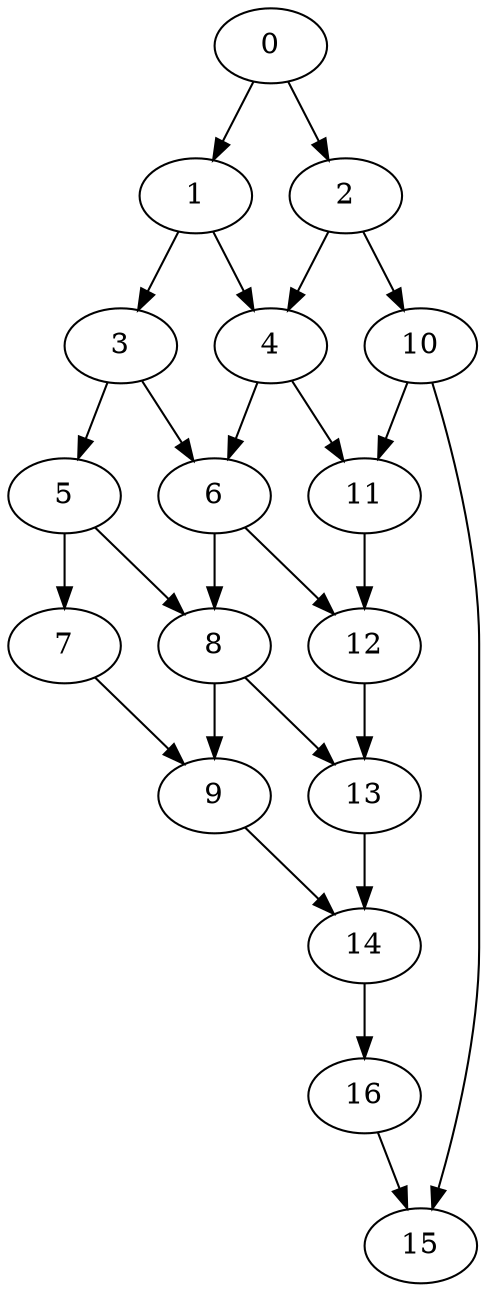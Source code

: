 digraph D {
0 -> 1
0 -> 2
1 -> 3
1 -> 4
3 -> 5
3 -> 6
5 -> 7
5 -> 8
7 -> 9
2 -> 4
2 -> 10
4 -> 6
4 -> 11
6 -> 8
6 -> 12
8 -> 9
8 -> 13
9 -> 14
10 -> 11
11 -> 12
12 -> 13
13 -> 14
10 -> 15
14 -> 16
16 -> 15
}